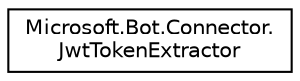 digraph "Graphical Class Hierarchy"
{
  edge [fontname="Helvetica",fontsize="10",labelfontname="Helvetica",labelfontsize="10"];
  node [fontname="Helvetica",fontsize="10",shape=record];
  rankdir="LR";
  Node1 [label="Microsoft.Bot.Connector.\lJwtTokenExtractor",height=0.2,width=0.4,color="black", fillcolor="white", style="filled",URL="$d3/dfc/class_microsoft_1_1_bot_1_1_connector_1_1_jwt_token_extractor.html"];
}
